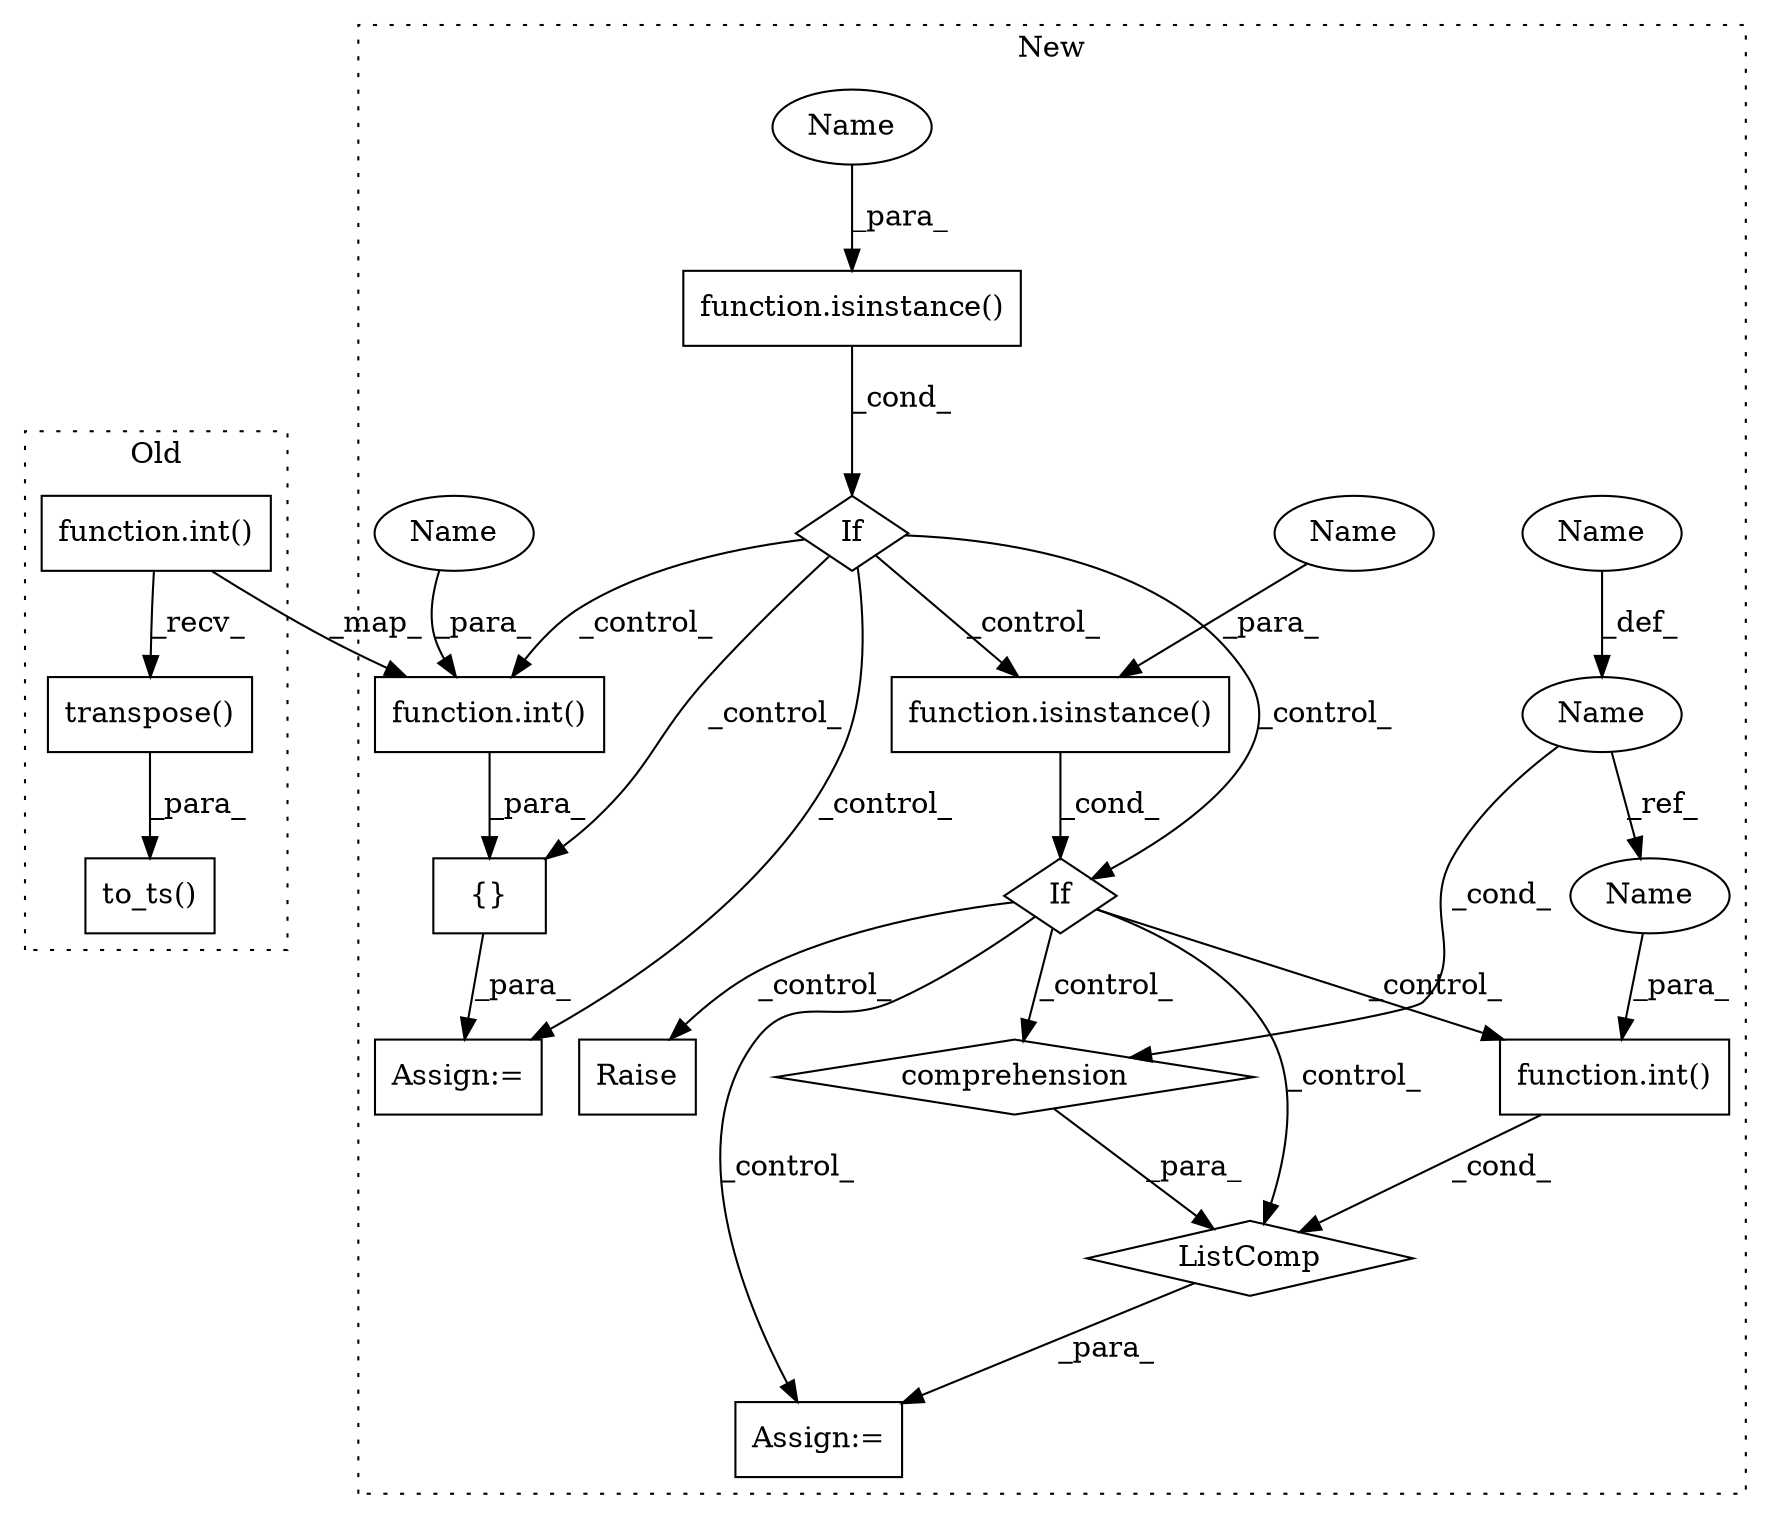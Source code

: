 digraph G {
subgraph cluster0 {
1 [label="transpose()" a="75" s="33384" l="64" shape="box"];
8 [label="function.int()" a="75" s="33411,33421" l="4,1" shape="box"];
14 [label="to_ts()" a="75" s="33373,33463" l="11,1" shape="box"];
label = "Old";
style="dotted";
}
subgraph cluster1 {
2 [label="function.isinstance()" a="75" s="41331,41353" l="11,1" shape="box"];
3 [label="If" a="96" s="41328" l="3" shape="diamond"];
4 [label="{}" a="59" s="41378,41390" l="1,0" shape="box"];
5 [label="Assign:=" a="68" s="41450" l="3" shape="box"];
6 [label="Assign:=" a="68" s="41375" l="3" shape="box"];
7 [label="function.int()" a="75" s="41379,41389" l="4,1" shape="box"];
9 [label="If" a="96" s="41405" l="0" shape="diamond"];
10 [label="function.int()" a="75" s="41454,41461" l="4,1" shape="box"];
11 [label="Name" a="87" s="41467" l="3" shape="ellipse"];
12 [label="comprehension" a="45" s="41463" l="3" shape="diamond"];
13 [label="Raise" a="91" s="41577" l="6" shape="box"];
15 [label="ListComp" a="106" s="41453" l="28" shape="diamond"];
16 [label="function.isinstance()" a="75" s="41405,41428" l="11,1" shape="box"];
17 [label="Name" a="87" s="41474" l="6" shape="ellipse"];
18 [label="Name" a="87" s="41342" l="6" shape="ellipse"];
19 [label="Name" a="87" s="41383" l="6" shape="ellipse"];
20 [label="Name" a="87" s="41416" l="6" shape="ellipse"];
21 [label="Name" a="87" s="41458" l="3" shape="ellipse"];
label = "New";
style="dotted";
}
1 -> 14 [label="_para_"];
2 -> 3 [label="_cond_"];
3 -> 7 [label="_control_"];
3 -> 16 [label="_control_"];
3 -> 9 [label="_control_"];
3 -> 4 [label="_control_"];
3 -> 6 [label="_control_"];
4 -> 6 [label="_para_"];
7 -> 4 [label="_para_"];
8 -> 7 [label="_map_"];
8 -> 1 [label="_recv_"];
9 -> 15 [label="_control_"];
9 -> 5 [label="_control_"];
9 -> 12 [label="_control_"];
9 -> 10 [label="_control_"];
9 -> 13 [label="_control_"];
10 -> 15 [label="_cond_"];
11 -> 21 [label="_ref_"];
11 -> 12 [label="_cond_"];
12 -> 15 [label="_para_"];
15 -> 5 [label="_para_"];
16 -> 9 [label="_cond_"];
17 -> 11 [label="_def_"];
18 -> 2 [label="_para_"];
19 -> 7 [label="_para_"];
20 -> 16 [label="_para_"];
21 -> 10 [label="_para_"];
}